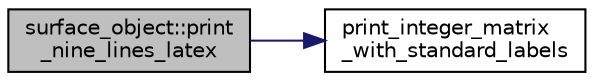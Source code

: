 digraph "surface_object::print_nine_lines_latex"
{
  edge [fontname="Helvetica",fontsize="10",labelfontname="Helvetica",labelfontsize="10"];
  node [fontname="Helvetica",fontsize="10",shape=record];
  rankdir="LR";
  Node1962 [label="surface_object::print\l_nine_lines_latex",height=0.2,width=0.4,color="black", fillcolor="grey75", style="filled", fontcolor="black"];
  Node1962 -> Node1963 [color="midnightblue",fontsize="10",style="solid",fontname="Helvetica"];
  Node1963 [label="print_integer_matrix\l_with_standard_labels",height=0.2,width=0.4,color="black", fillcolor="white", style="filled",URL="$d5/db4/io__and__os_8h.html#ad39c343d865ff89a5aad3c689280ad09"];
}
